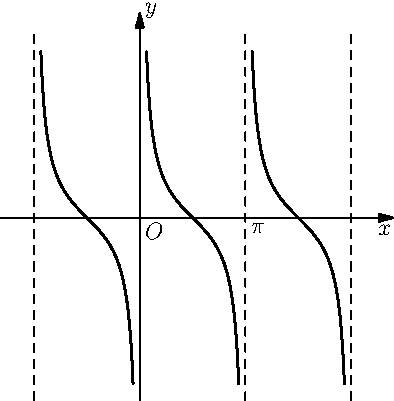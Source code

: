 size(0,200);
import graph;
import math;
real f(real x){return cot(x);}
real c=pi-0.2;
guide f=graph(f,0.2,c);
draw(f^^shift(pi)*f^^shift(-pi)*f,linewidth(1));
path p=(pi,-f(c)+0.5)--(pi,f(c)-0.5);
draw(p^^shift(pi)*p^^shift(-2pi)*p,dashed);
label("$O$",(0,0),SE);
label("$\pi$",pi,SE);
ylimits(-cot(c)-1,cot(c)+1);
xlimits(-pi-1,2pi+1);
xaxis("$x$",Arrow());
yaxis(Label("$y$",align=NE),Arrow());

